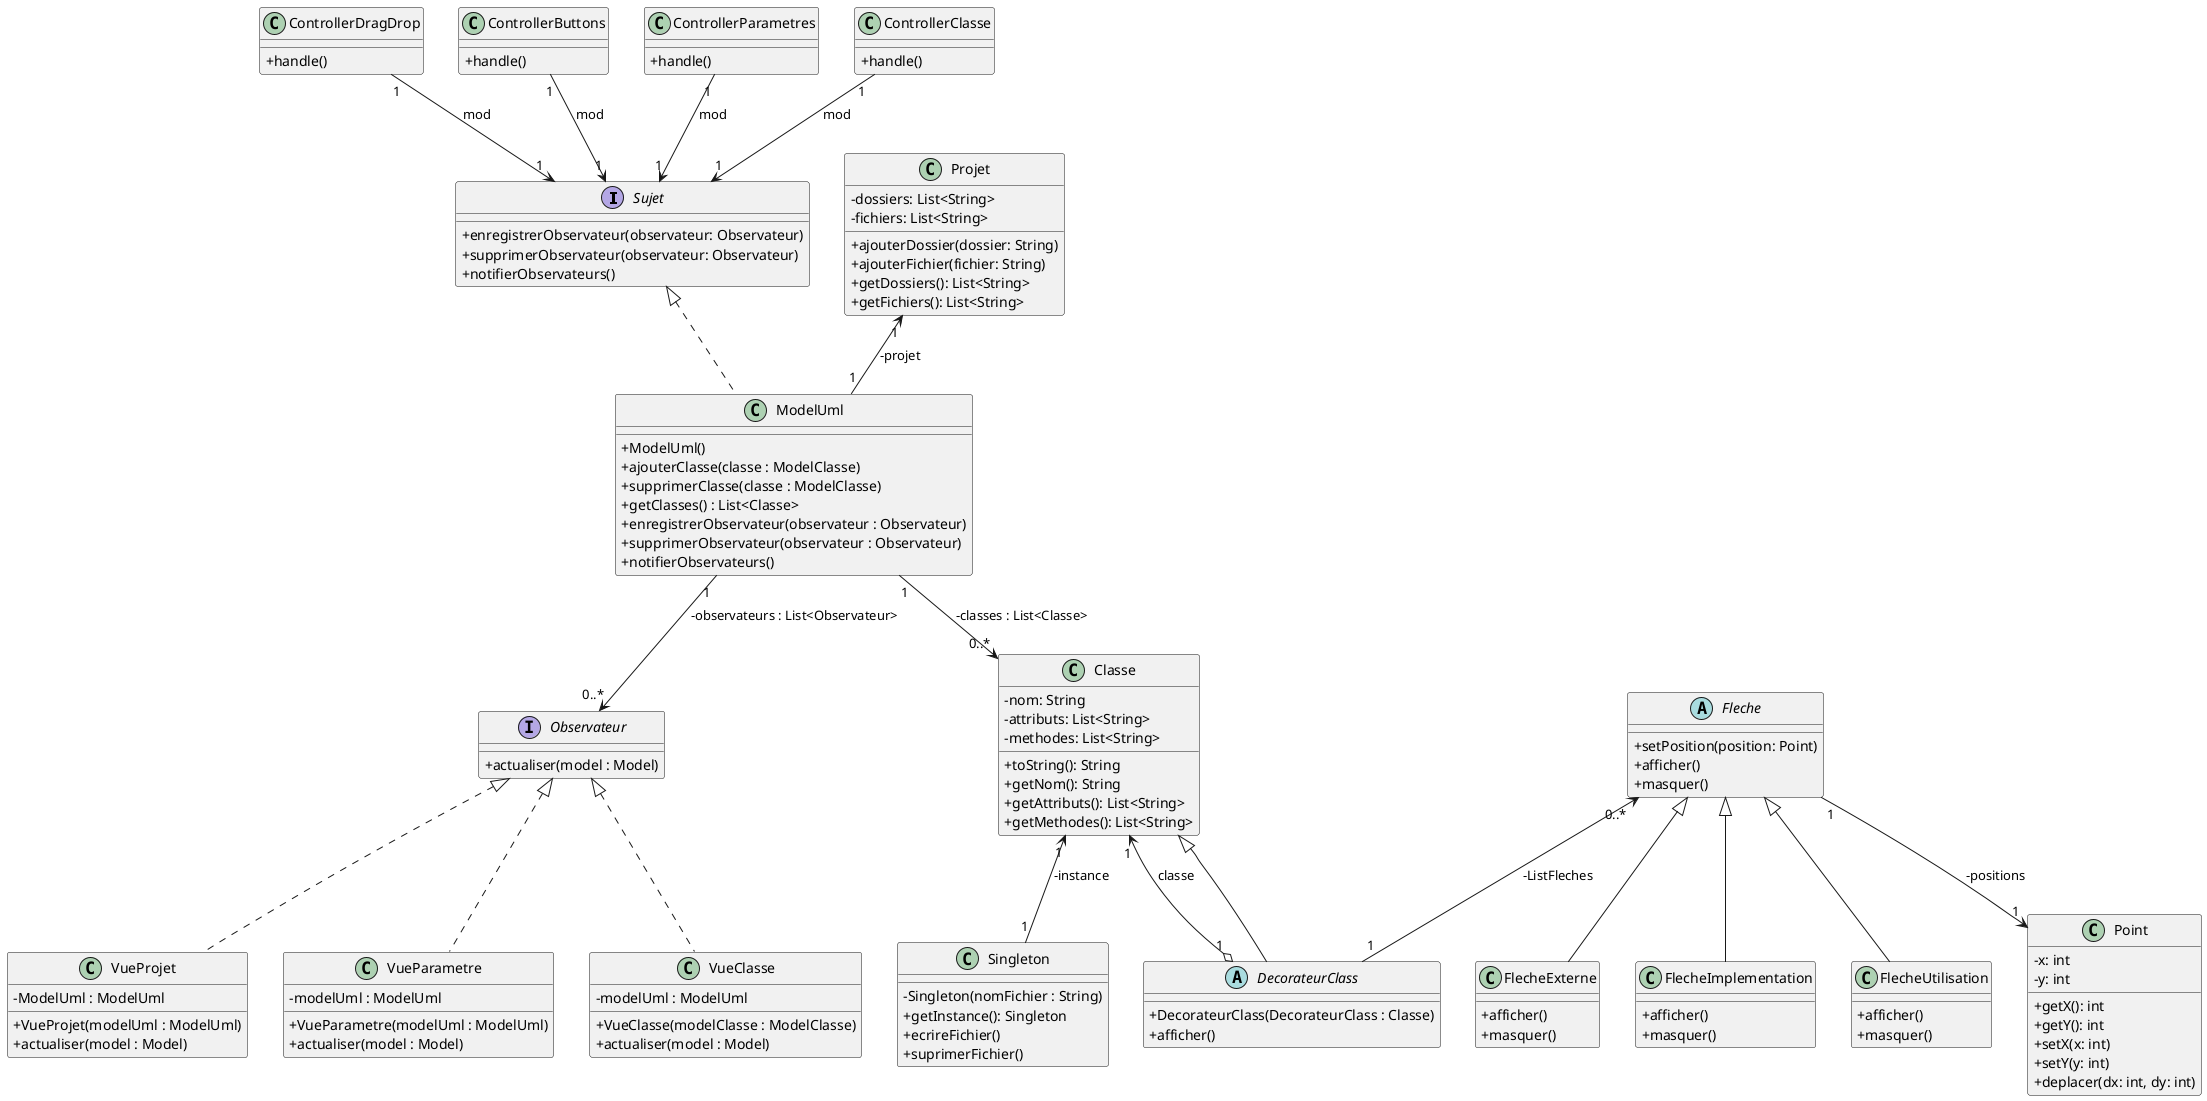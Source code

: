 @startuml
 skinparam classAttributeIconSize 0

 interface Sujet {
   + enregistrerObservateur(observateur: Observateur)
   + supprimerObservateur(observateur: Observateur)
   + notifierObservateurs()
 }
 class ModelUml implements Sujet{

   + ModelUml()
   + ajouterClasse(classe : ModelClasse)
   + supprimerClasse(classe : ModelClasse)
   + getClasses() : List<Classe>
   + enregistrerObservateur(observateur : Observateur)
   + supprimerObservateur(observateur : Observateur)
   + notifierObservateurs()
 }

 interface Observateur {
   + actualiser(model : Model)
 }

 class VueClasse implements Observateur {
   - modelUml : ModelUml
   + VueClasse(modelClasse : ModelClasse)
   + actualiser(model : Model)
 }

 abstract class DecorateurClass extends Classe {
    + DecorateurClass(DecorateurClass : Classe)
   +afficher()
 }

 abstract class Fleche {
   +setPosition(position: Point)
   +afficher()
   + masquer()
 }

 class FlecheExterne extends Fleche {
   +afficher()
   + masquer()
 }

 class FlecheImplementation extends Fleche{
   +afficher()
   + masquer()
 }

 class FlecheUtilisation extends Fleche{
   +afficher()
   + masquer()
 }

 class Singleton {
   -Singleton(nomFichier : String)
   +getInstance(): Singleton
   + ecrireFichier()
   + suprimerFichier()
 }

 class ControllerDragDrop {
   +handle()
 }

 class ControllerButtons {
   +handle()
 }

 class ControllerParametres {
   +handle()
 }

 class ControllerClasse {
   +handle()
 }

 class VueProjet implements Observateur{
   - ModelUml : ModelUml
   + VueProjet(modelUml : ModelUml)
   + actualiser(model : Model)
 }

 class VueParametre implements Observateur {
 	- modelUml : ModelUml
 	+ VueParametre(modelUml : ModelUml)
 	+ actualiser(model : Model)
 }

 class Projet {
   -dossiers: List<String>
   -fichiers: List<String>
   +ajouterDossier(dossier: String)
   +ajouterFichier(fichier: String)
   +getDossiers(): List<String>
   +getFichiers(): List<String>
 }

 class Classe {
   -nom: String
   -attributs: List<String>
   -methodes: List<String>
   +toString(): String
   +getNom(): String
   +getAttributs(): List<String>
   +getMethodes(): List<String>
 }

 class Point {
   -x: int
   -y: int
   +getX(): int
   +getY(): int
   +setX(x: int)
   +setY(y: int)
   + deplacer(dx: int, dy: int)
 }
 Fleche "1" --> "1" Point : -positions
 ControllerDragDrop "1" --> "1" Sujet : mod
 ControllerButtons "1" --> "1" Sujet : mod
 ControllerParametres "1" --> "1" Sujet : mod
 ControllerClasse "1" --> "1" Sujet : mod
 ModelUml "1" --> "0..*" Classe : -classes : List<Classe>
 DecorateurClass "1" o--> "1" Classe : classe
 Fleche "0..*" <-- "1" DecorateurClass : -ListFleches
 Classe "1" <-- "1" Singleton : -instance
 ModelUml "1" --> "0..*" Observateur : -observateurs : List<Observateur>
 Projet "1" <-- "1" ModelUml : -projet
 @enduml